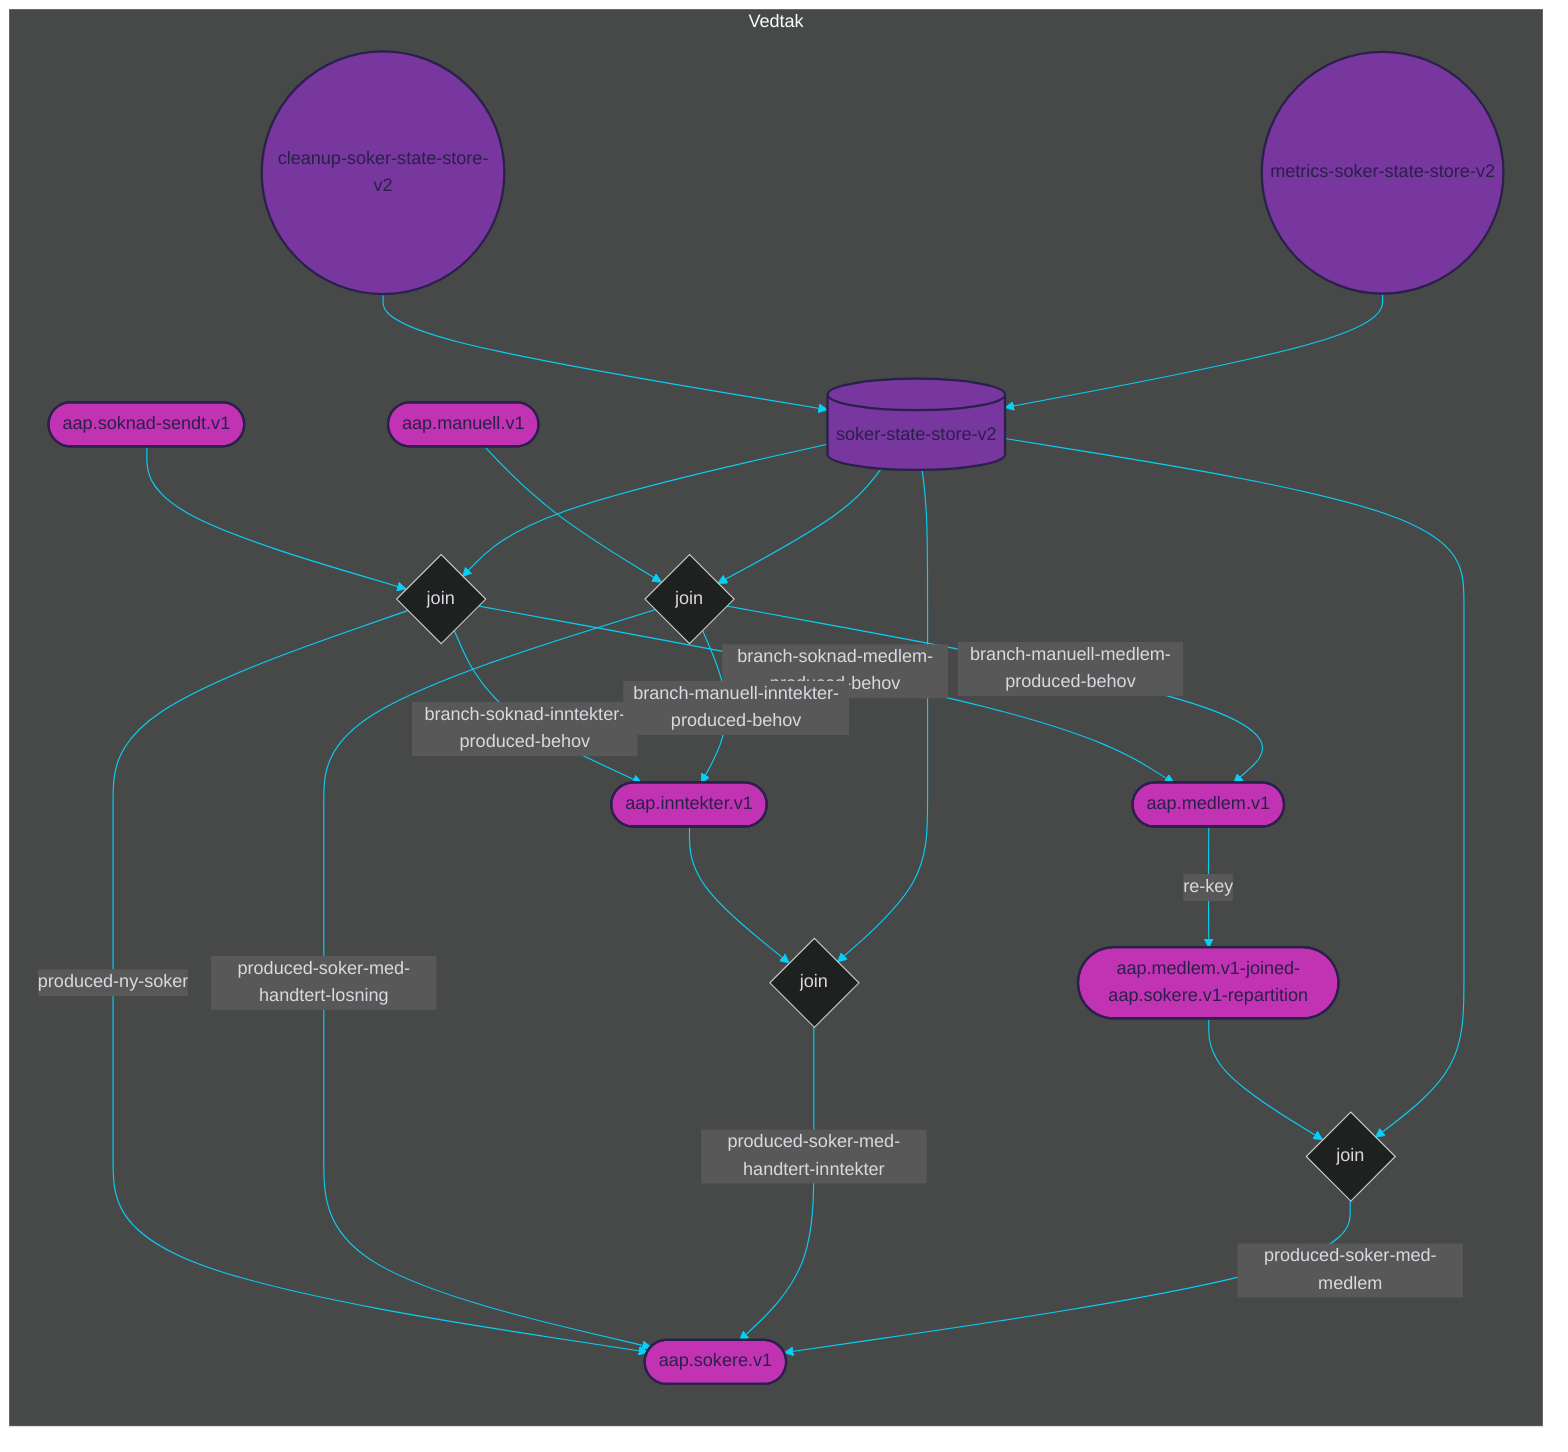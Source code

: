 %%{init: {'theme': 'dark', 'themeVariables': { 'primaryColor': '#07cff6', 'textColor': '#dad9e0', 'lineColor': '#07cff6'}}}%%

graph LR

subgraph Vedtak
    %% TOPICS
    aap.soknad-sendt.v1([aap.soknad-sendt.v1])
	aap.manuell.v1([aap.manuell.v1])
	aap.sokere.v1([aap.sokere.v1])
	aap.inntekter.v1([aap.inntekter.v1])
	aap.medlem.v1-joined-aap.sokere.v1-repartition([aap.medlem.v1-joined-aap.sokere.v1-repartition])
	aap.medlem.v1([aap.medlem.v1])
    
    %% JOINS
    join-0{join}
	join-1{join}
	join-2{join}
	join-3{join}
    
    %% STATE STORES
    soker-state-store-v2[(soker-state-store-v2)]
    
    %% PROCESSOR API JOBS
    cleanup-soker-state-store-v2((cleanup-soker-state-store-v2))
	metrics-soker-state-store-v2((metrics-soker-state-store-v2))
    
    %% JOIN STREAMS
    aap.soknad-sendt.v1 --> join-0
	soker-state-store-v2 --> join-0
	join-0 --> |produced-ny-soker| aap.sokere.v1
	join-0 --> |branch-soknad-medlem-produced-behov| aap.medlem.v1
	join-0 --> |branch-soknad-inntekter-produced-behov| aap.inntekter.v1
	aap.manuell.v1 --> join-1
	soker-state-store-v2 --> join-1
	join-1 --> |branch-manuell-inntekter-produced-behov| aap.inntekter.v1
	join-1 --> |branch-manuell-medlem-produced-behov| aap.medlem.v1
	join-1 --> |produced-soker-med-handtert-losning| aap.sokere.v1
	aap.inntekter.v1 --> join-2
	soker-state-store-v2 --> join-2
	join-2 --> |produced-soker-med-handtert-inntekter| aap.sokere.v1
	aap.medlem.v1-joined-aap.sokere.v1-repartition --> join-3
	soker-state-store-v2 --> join-3
	join-3 --> |produced-soker-med-medlem| aap.sokere.v1
    
    %% JOB STREAMS
    cleanup-soker-state-store-v2 --> soker-state-store-v2
	metrics-soker-state-store-v2 --> soker-state-store-v2
    
    %% REPARTITION STREAMS
    aap.medlem.v1 --> |re-key| aap.medlem.v1-joined-aap.sokere.v1-repartition
end

%% COLORS
%% light    #dad9e0
%% purple   #78369f
%% pink     #c233b4
%% dark     #2a204a
%% blue     #07cff6

%% STYLES
style aap.soknad-sendt.v1 fill:#c233b4, stroke:#2a204a, stroke-width:2px, color:#2a204a
style aap.manuell.v1 fill:#c233b4, stroke:#2a204a, stroke-width:2px, color:#2a204a
style aap.sokere.v1 fill:#c233b4, stroke:#2a204a, stroke-width:2px, color:#2a204a
style aap.inntekter.v1 fill:#c233b4, stroke:#2a204a, stroke-width:2px, color:#2a204a
style aap.medlem.v1-joined-aap.sokere.v1-repartition fill:#c233b4, stroke:#2a204a, stroke-width:2px, color:#2a204a
style aap.medlem.v1 fill:#c233b4, stroke:#2a204a, stroke-width:2px, color:#2a204a
style soker-state-store-v2 fill:#78369f, stroke:#2a204a, stroke-width:2px, color:#2a204a
style cleanup-soker-state-store-v2 fill:#78369f, stroke:#2a204a, stroke-width:2px, color:#2a204a
style metrics-soker-state-store-v2 fill:#78369f, stroke:#2a204a, stroke-width:2px, color:#2a204a